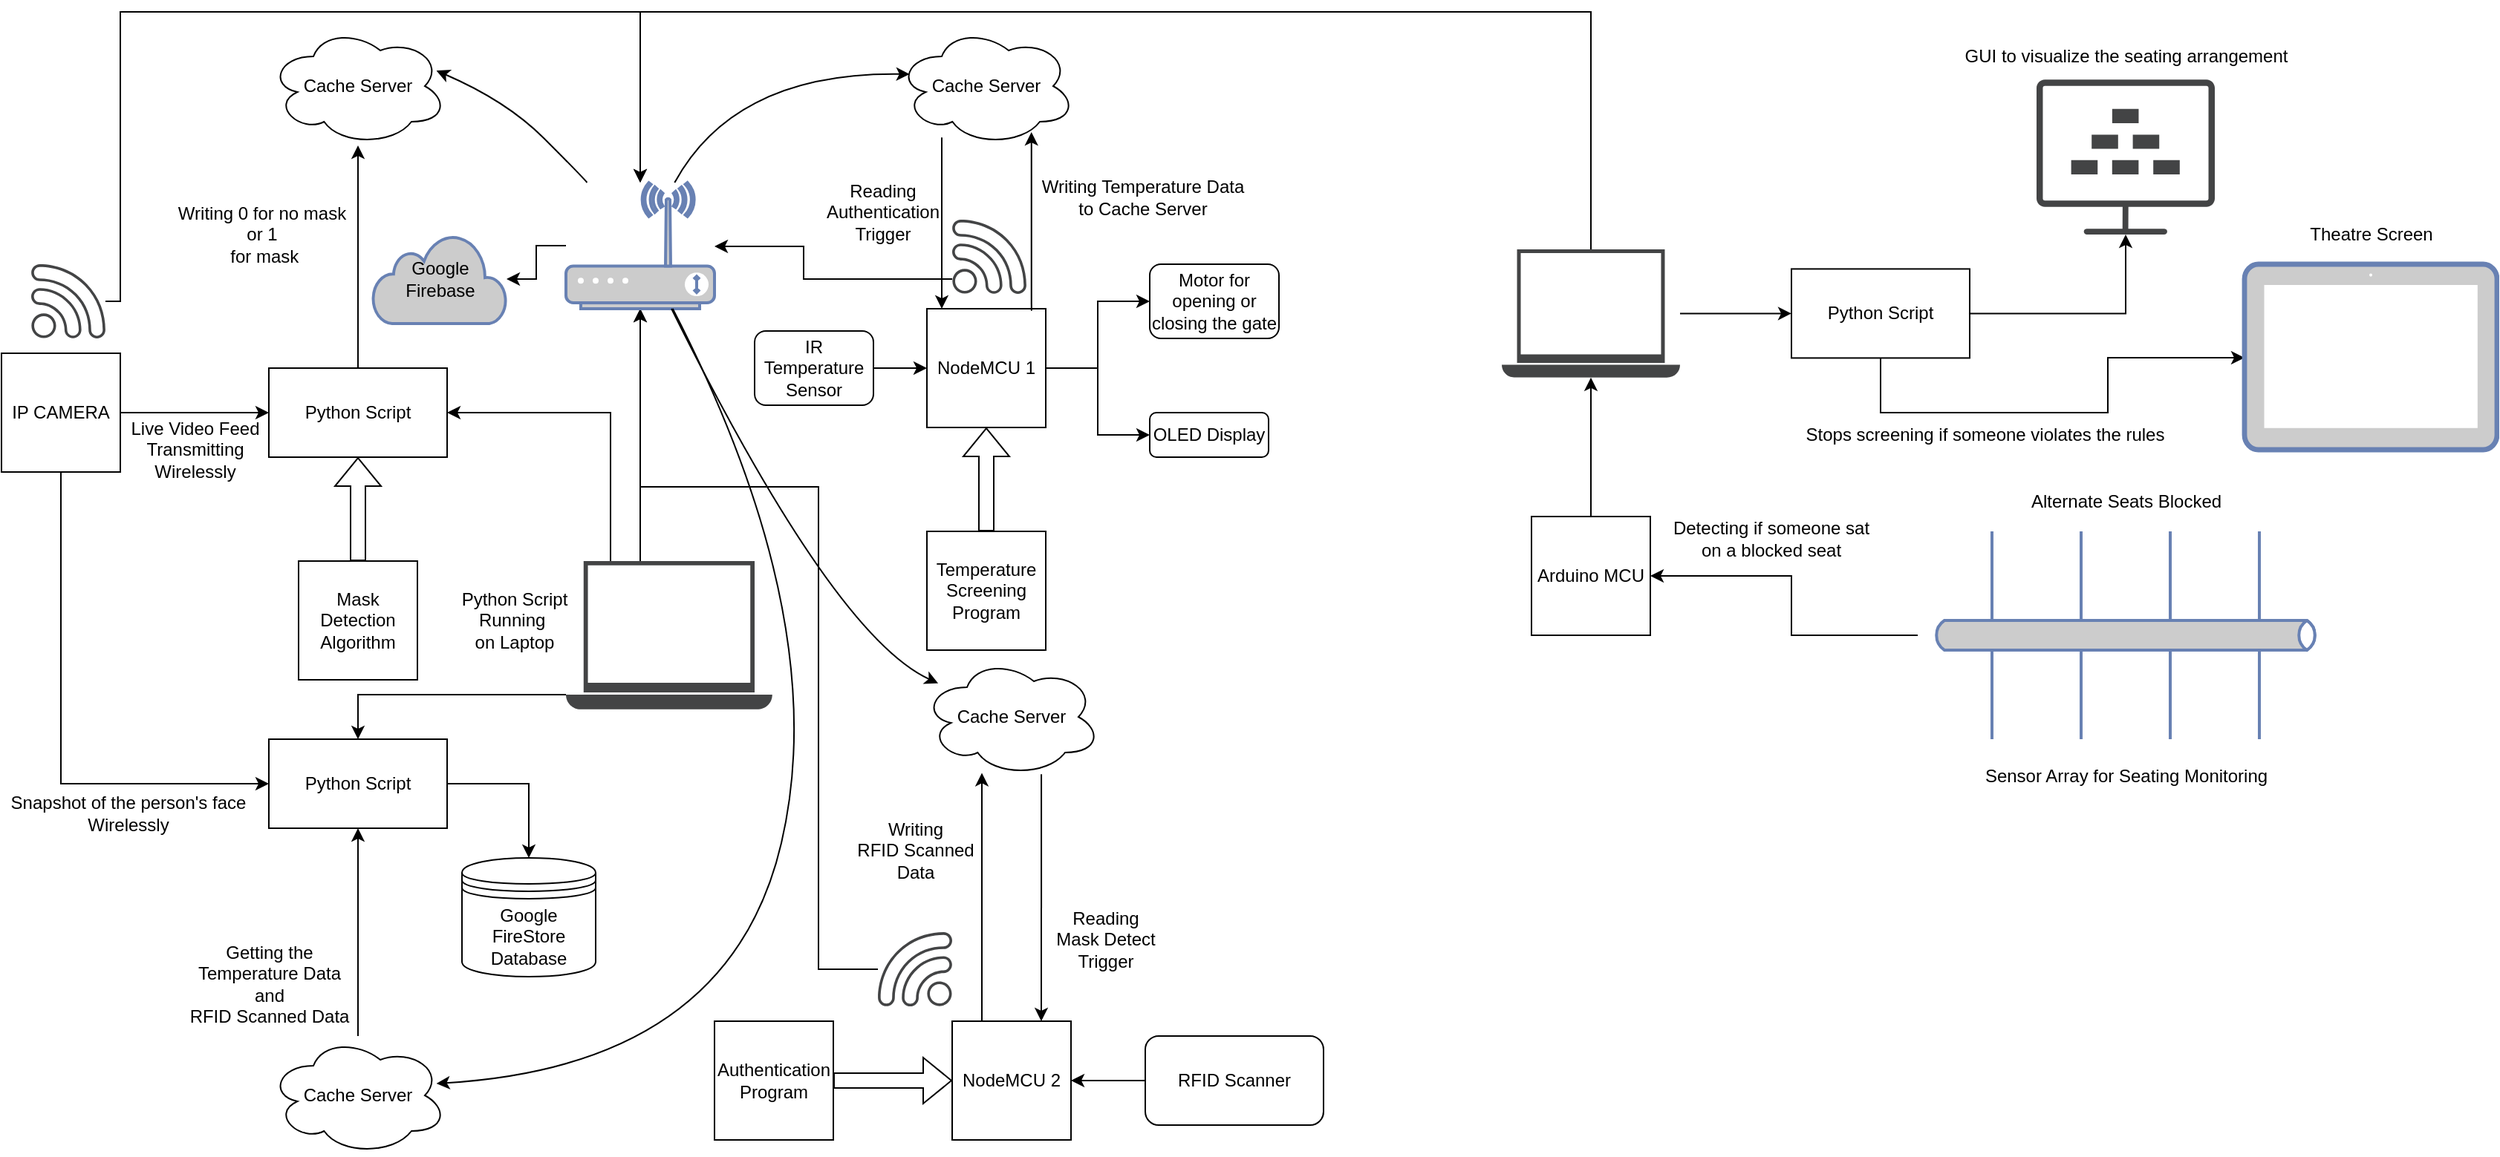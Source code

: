 <mxfile version="16.5.1" type="device"><diagram id="CpAyIHA6KAIkE8Q_NrJ9" name="Page-1"><mxGraphModel dx="1038" dy="649" grid="1" gridSize="10" guides="1" tooltips="1" connect="1" arrows="1" fold="1" page="1" pageScale="1" pageWidth="827" pageHeight="1169" math="0" shadow="0"><root><mxCell id="0"/><mxCell id="1" parent="0"/><mxCell id="TRuX4xSO2nT2uDg2p1Pd-6" value="" style="edgeStyle=orthogonalEdgeStyle;rounded=0;orthogonalLoop=1;jettySize=auto;html=1;" parent="1" source="TRuX4xSO2nT2uDg2p1Pd-1" target="TRuX4xSO2nT2uDg2p1Pd-2" edge="1"><mxGeometry relative="1" as="geometry"/></mxCell><mxCell id="TRuX4xSO2nT2uDg2p1Pd-36" style="edgeStyle=orthogonalEdgeStyle;rounded=0;orthogonalLoop=1;jettySize=auto;html=1;entryX=0;entryY=0.5;entryDx=0;entryDy=0;" parent="1" source="TRuX4xSO2nT2uDg2p1Pd-1" target="TRuX4xSO2nT2uDg2p1Pd-35" edge="1"><mxGeometry relative="1" as="geometry"><mxPoint x="90" y="530" as="targetPoint"/><Array as="points"><mxPoint x="90" y="530"/></Array></mxGeometry></mxCell><mxCell id="TRuX4xSO2nT2uDg2p1Pd-1" value="IP CAMERA" style="whiteSpace=wrap;html=1;aspect=fixed;" parent="1" vertex="1"><mxGeometry x="50" y="240" width="80" height="80" as="geometry"/></mxCell><mxCell id="TRuX4xSO2nT2uDg2p1Pd-5" value="" style="edgeStyle=orthogonalEdgeStyle;rounded=0;orthogonalLoop=1;jettySize=auto;html=1;" parent="1" source="TRuX4xSO2nT2uDg2p1Pd-2" target="TRuX4xSO2nT2uDg2p1Pd-3" edge="1"><mxGeometry relative="1" as="geometry"/></mxCell><mxCell id="TRuX4xSO2nT2uDg2p1Pd-2" value="Python Script" style="rounded=0;whiteSpace=wrap;html=1;" parent="1" vertex="1"><mxGeometry x="230" y="250" width="120" height="60" as="geometry"/></mxCell><mxCell id="TRuX4xSO2nT2uDg2p1Pd-3" value="Cache Server" style="ellipse;shape=cloud;whiteSpace=wrap;html=1;" parent="1" vertex="1"><mxGeometry x="230" y="20" width="120" height="80" as="geometry"/></mxCell><mxCell id="TRuX4xSO2nT2uDg2p1Pd-7" value="Mask Detection Algorithm" style="whiteSpace=wrap;html=1;aspect=fixed;" parent="1" vertex="1"><mxGeometry x="250" y="380" width="80" height="80" as="geometry"/></mxCell><mxCell id="TRuX4xSO2nT2uDg2p1Pd-8" value="" style="shape=flexArrow;endArrow=classic;html=1;rounded=0;exitX=0.5;exitY=0;exitDx=0;exitDy=0;entryX=0.5;entryY=1;entryDx=0;entryDy=0;" parent="1" source="TRuX4xSO2nT2uDg2p1Pd-7" target="TRuX4xSO2nT2uDg2p1Pd-2" edge="1"><mxGeometry width="50" height="50" relative="1" as="geometry"><mxPoint x="260" y="370" as="sourcePoint"/><mxPoint x="290" y="320" as="targetPoint"/></mxGeometry></mxCell><mxCell id="TRuX4xSO2nT2uDg2p1Pd-15" value="" style="edgeStyle=orthogonalEdgeStyle;rounded=0;orthogonalLoop=1;jettySize=auto;html=1;" parent="1" source="TRuX4xSO2nT2uDg2p1Pd-9" target="TRuX4xSO2nT2uDg2p1Pd-13" edge="1"><mxGeometry relative="1" as="geometry"/></mxCell><mxCell id="TRuX4xSO2nT2uDg2p1Pd-23" style="edgeStyle=orthogonalEdgeStyle;rounded=0;orthogonalLoop=1;jettySize=auto;html=1;entryX=0;entryY=0.5;entryDx=0;entryDy=0;" parent="1" source="TRuX4xSO2nT2uDg2p1Pd-9" target="TRuX4xSO2nT2uDg2p1Pd-22" edge="1"><mxGeometry relative="1" as="geometry"/></mxCell><mxCell id="TRuX4xSO2nT2uDg2p1Pd-9" value="NodeMCU 1" style="whiteSpace=wrap;html=1;aspect=fixed;" parent="1" vertex="1"><mxGeometry x="673" y="210" width="80" height="80" as="geometry"/></mxCell><mxCell id="TRuX4xSO2nT2uDg2p1Pd-11" value="" style="edgeStyle=orthogonalEdgeStyle;rounded=0;orthogonalLoop=1;jettySize=auto;html=1;" parent="1" source="TRuX4xSO2nT2uDg2p1Pd-10" target="TRuX4xSO2nT2uDg2p1Pd-9" edge="1"><mxGeometry relative="1" as="geometry"><Array as="points"><mxPoint x="683" y="120"/><mxPoint x="683" y="120"/></Array></mxGeometry></mxCell><mxCell id="TRuX4xSO2nT2uDg2p1Pd-10" value="Cache Server" style="ellipse;shape=cloud;whiteSpace=wrap;html=1;" parent="1" vertex="1"><mxGeometry x="653" y="20" width="120" height="80" as="geometry"/></mxCell><mxCell id="TRuX4xSO2nT2uDg2p1Pd-13" value="Motor for opening or closing the gate" style="rounded=1;whiteSpace=wrap;html=1;" parent="1" vertex="1"><mxGeometry x="823" y="180" width="87" height="50" as="geometry"/></mxCell><mxCell id="TRuX4xSO2nT2uDg2p1Pd-32" value="" style="edgeStyle=orthogonalEdgeStyle;rounded=0;orthogonalLoop=1;jettySize=auto;html=1;" parent="1" source="TRuX4xSO2nT2uDg2p1Pd-17" target="TRuX4xSO2nT2uDg2p1Pd-9" edge="1"><mxGeometry relative="1" as="geometry"/></mxCell><mxCell id="TRuX4xSO2nT2uDg2p1Pd-17" value="IR Temperature Sensor" style="rounded=1;whiteSpace=wrap;html=1;" parent="1" vertex="1"><mxGeometry x="557" y="225" width="80" height="50" as="geometry"/></mxCell><mxCell id="TRuX4xSO2nT2uDg2p1Pd-22" value="OLED Display" style="rounded=1;whiteSpace=wrap;html=1;" parent="1" vertex="1"><mxGeometry x="823" y="280" width="80" height="30" as="geometry"/></mxCell><mxCell id="TRuX4xSO2nT2uDg2p1Pd-31" value="" style="edgeStyle=orthogonalEdgeStyle;rounded=0;orthogonalLoop=1;jettySize=auto;html=1;" parent="1" source="TRuX4xSO2nT2uDg2p1Pd-25" target="TRuX4xSO2nT2uDg2p1Pd-30" edge="1"><mxGeometry relative="1" as="geometry"><Array as="points"><mxPoint x="710" y="610"/><mxPoint x="710" y="610"/></Array></mxGeometry></mxCell><mxCell id="TRuX4xSO2nT2uDg2p1Pd-25" value="NodeMCU 2" style="whiteSpace=wrap;html=1;aspect=fixed;" parent="1" vertex="1"><mxGeometry x="690" y="690" width="80" height="80" as="geometry"/></mxCell><mxCell id="TRuX4xSO2nT2uDg2p1Pd-27" value="" style="edgeStyle=orthogonalEdgeStyle;rounded=0;orthogonalLoop=1;jettySize=auto;html=1;" parent="1" source="TRuX4xSO2nT2uDg2p1Pd-26" target="TRuX4xSO2nT2uDg2p1Pd-25" edge="1"><mxGeometry relative="1" as="geometry"/></mxCell><mxCell id="TRuX4xSO2nT2uDg2p1Pd-26" value="RFID Scanner" style="rounded=1;whiteSpace=wrap;html=1;" parent="1" vertex="1"><mxGeometry x="820" y="700" width="120" height="60" as="geometry"/></mxCell><mxCell id="TRuX4xSO2nT2uDg2p1Pd-28" value="" style="shape=flexArrow;endArrow=classic;html=1;rounded=0;entryX=0;entryY=0.5;entryDx=0;entryDy=0;exitX=1;exitY=0.5;exitDx=0;exitDy=0;" parent="1" source="TRuX4xSO2nT2uDg2p1Pd-29" target="TRuX4xSO2nT2uDg2p1Pd-25" edge="1"><mxGeometry width="50" height="50" relative="1" as="geometry"><mxPoint x="490" y="740" as="sourcePoint"/><mxPoint x="510" y="700" as="targetPoint"/></mxGeometry></mxCell><mxCell id="TRuX4xSO2nT2uDg2p1Pd-29" value="Authentication Program" style="whiteSpace=wrap;html=1;aspect=fixed;" parent="1" vertex="1"><mxGeometry x="530" y="690" width="80" height="80" as="geometry"/></mxCell><mxCell id="TRuX4xSO2nT2uDg2p1Pd-30" value="Cache Server" style="ellipse;shape=cloud;whiteSpace=wrap;html=1;" parent="1" vertex="1"><mxGeometry x="670" y="445" width="120" height="80" as="geometry"/></mxCell><mxCell id="TRuX4xSO2nT2uDg2p1Pd-33" value="Temperature Screening Program" style="whiteSpace=wrap;html=1;aspect=fixed;" parent="1" vertex="1"><mxGeometry x="673" y="360" width="80" height="80" as="geometry"/></mxCell><mxCell id="TRuX4xSO2nT2uDg2p1Pd-34" value="" style="shape=flexArrow;endArrow=classic;html=1;rounded=0;exitX=0.5;exitY=0;exitDx=0;exitDy=0;entryX=0.5;entryY=1;entryDx=0;entryDy=0;" parent="1" source="TRuX4xSO2nT2uDg2p1Pd-33" target="TRuX4xSO2nT2uDg2p1Pd-9" edge="1"><mxGeometry width="50" height="50" relative="1" as="geometry"><mxPoint x="693" y="300" as="sourcePoint"/><mxPoint x="743" y="250" as="targetPoint"/></mxGeometry></mxCell><mxCell id="TRuX4xSO2nT2uDg2p1Pd-38" value="" style="edgeStyle=orthogonalEdgeStyle;rounded=0;orthogonalLoop=1;jettySize=auto;html=1;" parent="1" source="TRuX4xSO2nT2uDg2p1Pd-35" target="TRuX4xSO2nT2uDg2p1Pd-37" edge="1"><mxGeometry relative="1" as="geometry"/></mxCell><mxCell id="TRuX4xSO2nT2uDg2p1Pd-35" value="Python Script" style="rounded=0;whiteSpace=wrap;html=1;" parent="1" vertex="1"><mxGeometry x="230" y="500" width="120" height="60" as="geometry"/></mxCell><mxCell id="TRuX4xSO2nT2uDg2p1Pd-37" value="Google FireStore&lt;br&gt;Database" style="shape=datastore;whiteSpace=wrap;html=1;" parent="1" vertex="1"><mxGeometry x="360" y="580" width="90" height="80" as="geometry"/></mxCell><mxCell id="TRuX4xSO2nT2uDg2p1Pd-43" value="" style="edgeStyle=orthogonalEdgeStyle;rounded=0;orthogonalLoop=1;jettySize=auto;html=1;" parent="1" source="TRuX4xSO2nT2uDg2p1Pd-41" target="TRuX4xSO2nT2uDg2p1Pd-35" edge="1"><mxGeometry relative="1" as="geometry"/></mxCell><mxCell id="TRuX4xSO2nT2uDg2p1Pd-41" value="Cache Server" style="ellipse;shape=cloud;whiteSpace=wrap;html=1;" parent="1" vertex="1"><mxGeometry x="230" y="700" width="120" height="80" as="geometry"/></mxCell><mxCell id="TRuX4xSO2nT2uDg2p1Pd-42" value="" style="endArrow=classic;html=1;rounded=0;entryX=0.753;entryY=0.888;entryDx=0;entryDy=0;entryPerimeter=0;exitX=0.88;exitY=0.017;exitDx=0;exitDy=0;exitPerimeter=0;" parent="1" source="TRuX4xSO2nT2uDg2p1Pd-9" target="TRuX4xSO2nT2uDg2p1Pd-10" edge="1"><mxGeometry width="50" height="50" relative="1" as="geometry"><mxPoint x="723" y="160" as="sourcePoint"/><mxPoint x="773" y="110" as="targetPoint"/></mxGeometry></mxCell><mxCell id="TRuX4xSO2nT2uDg2p1Pd-44" value="Snapshot of the person's face&lt;br&gt;Wirelessly" style="text;html=1;align=center;verticalAlign=middle;resizable=0;points=[];autosize=1;strokeColor=none;fillColor=none;" parent="1" vertex="1"><mxGeometry x="50" y="535" width="170" height="30" as="geometry"/></mxCell><mxCell id="TRuX4xSO2nT2uDg2p1Pd-45" value="Live Video Feed&lt;br&gt;Transmitting &lt;br&gt;Wirelessly" style="text;html=1;align=center;verticalAlign=middle;resizable=0;points=[];autosize=1;strokeColor=none;fillColor=none;" parent="1" vertex="1"><mxGeometry x="130" y="280" width="100" height="50" as="geometry"/></mxCell><mxCell id="TRuX4xSO2nT2uDg2p1Pd-46" value="Getting the&lt;br&gt;Temperature Data &lt;br&gt;and &lt;br&gt;RFID Scanned Data" style="text;html=1;align=center;verticalAlign=middle;resizable=0;points=[];autosize=1;strokeColor=none;fillColor=none;rotation=0;" parent="1" vertex="1"><mxGeometry x="170" y="635" width="120" height="60" as="geometry"/></mxCell><mxCell id="TRuX4xSO2nT2uDg2p1Pd-47" value="Writing Temperature Data &lt;br&gt;to Cache Server" style="text;html=1;align=center;verticalAlign=middle;resizable=0;points=[];autosize=1;strokeColor=none;fillColor=none;" parent="1" vertex="1"><mxGeometry x="743" y="120" width="150" height="30" as="geometry"/></mxCell><mxCell id="TRuX4xSO2nT2uDg2p1Pd-48" value="Reading &lt;br&gt;Authentication&lt;br&gt;Trigger" style="text;html=1;align=center;verticalAlign=middle;resizable=0;points=[];autosize=1;strokeColor=none;fillColor=none;" parent="1" vertex="1"><mxGeometry x="598" y="120" width="90" height="50" as="geometry"/></mxCell><mxCell id="TRuX4xSO2nT2uDg2p1Pd-49" value="Writing 0 for no mask &lt;br&gt;or 1&lt;br&gt;&amp;nbsp;for mask" style="text;html=1;align=center;verticalAlign=middle;resizable=0;points=[];autosize=1;strokeColor=none;fillColor=none;" parent="1" vertex="1"><mxGeometry x="160" y="135" width="130" height="50" as="geometry"/></mxCell><mxCell id="TRuX4xSO2nT2uDg2p1Pd-51" value="" style="endArrow=classic;html=1;rounded=0;entryX=0.75;entryY=0;entryDx=0;entryDy=0;exitX=0.667;exitY=0.983;exitDx=0;exitDy=0;exitPerimeter=0;" parent="1" source="TRuX4xSO2nT2uDg2p1Pd-30" target="TRuX4xSO2nT2uDg2p1Pd-25" edge="1"><mxGeometry width="50" height="50" relative="1" as="geometry"><mxPoint x="490" y="550" as="sourcePoint"/><mxPoint x="540" y="500" as="targetPoint"/></mxGeometry></mxCell><mxCell id="TRuX4xSO2nT2uDg2p1Pd-58" style="edgeStyle=orthogonalEdgeStyle;rounded=0;orthogonalLoop=1;jettySize=auto;html=1;" parent="1" source="TRuX4xSO2nT2uDg2p1Pd-53" target="TRuX4xSO2nT2uDg2p1Pd-57" edge="1"><mxGeometry relative="1" as="geometry"><Array as="points"><mxPoint x="130" y="205"/><mxPoint x="130" y="10"/><mxPoint x="480" y="10"/></Array></mxGeometry></mxCell><mxCell id="TRuX4xSO2nT2uDg2p1Pd-53" value="" style="sketch=0;pointerEvents=1;shadow=0;dashed=0;html=1;strokeColor=none;fillColor=#434445;aspect=fixed;labelPosition=center;verticalLabelPosition=bottom;verticalAlign=top;align=center;outlineConnect=0;shape=mxgraph.vvd.wi_fi;" parent="1" vertex="1"><mxGeometry x="70" y="180" width="50" height="50" as="geometry"/></mxCell><mxCell id="TRuX4xSO2nT2uDg2p1Pd-60" style="edgeStyle=orthogonalEdgeStyle;rounded=0;orthogonalLoop=1;jettySize=auto;html=1;" parent="1" source="TRuX4xSO2nT2uDg2p1Pd-54" target="TRuX4xSO2nT2uDg2p1Pd-57" edge="1"><mxGeometry relative="1" as="geometry"><Array as="points"><mxPoint x="590" y="190"/><mxPoint x="590" y="168"/></Array></mxGeometry></mxCell><mxCell id="TRuX4xSO2nT2uDg2p1Pd-54" value="" style="sketch=0;pointerEvents=1;shadow=0;dashed=0;html=1;strokeColor=none;fillColor=#434445;aspect=fixed;labelPosition=center;verticalLabelPosition=bottom;verticalAlign=top;align=center;outlineConnect=0;shape=mxgraph.vvd.wi_fi;" parent="1" vertex="1"><mxGeometry x="690" y="150" width="50" height="50" as="geometry"/></mxCell><mxCell id="TRuX4xSO2nT2uDg2p1Pd-66" style="edgeStyle=orthogonalEdgeStyle;rounded=0;orthogonalLoop=1;jettySize=auto;html=1;" parent="1" source="TRuX4xSO2nT2uDg2p1Pd-55" target="TRuX4xSO2nT2uDg2p1Pd-57" edge="1"><mxGeometry relative="1" as="geometry"><Array as="points"><mxPoint x="600" y="655"/><mxPoint x="600" y="330"/><mxPoint x="480" y="330"/></Array></mxGeometry></mxCell><mxCell id="TRuX4xSO2nT2uDg2p1Pd-55" value="" style="sketch=0;pointerEvents=1;shadow=0;dashed=0;html=1;strokeColor=none;fillColor=#434445;aspect=fixed;labelPosition=center;verticalLabelPosition=bottom;verticalAlign=top;align=center;outlineConnect=0;shape=mxgraph.vvd.wi_fi;direction=north;" parent="1" vertex="1"><mxGeometry x="640" y="630" width="50" height="50" as="geometry"/></mxCell><mxCell id="TRuX4xSO2nT2uDg2p1Pd-59" value="" style="edgeStyle=orthogonalEdgeStyle;rounded=0;orthogonalLoop=1;jettySize=auto;html=1;" parent="1" source="TRuX4xSO2nT2uDg2p1Pd-56" target="TRuX4xSO2nT2uDg2p1Pd-57" edge="1"><mxGeometry relative="1" as="geometry"><Array as="points"><mxPoint x="480" y="340"/><mxPoint x="480" y="340"/></Array></mxGeometry></mxCell><mxCell id="TRuX4xSO2nT2uDg2p1Pd-73" style="edgeStyle=orthogonalEdgeStyle;rounded=0;orthogonalLoop=1;jettySize=auto;html=1;entryX=1;entryY=0.5;entryDx=0;entryDy=0;" parent="1" source="TRuX4xSO2nT2uDg2p1Pd-56" target="TRuX4xSO2nT2uDg2p1Pd-2" edge="1"><mxGeometry relative="1" as="geometry"><Array as="points"><mxPoint x="460" y="430"/><mxPoint x="460" y="280"/></Array></mxGeometry></mxCell><mxCell id="TRuX4xSO2nT2uDg2p1Pd-74" style="edgeStyle=orthogonalEdgeStyle;rounded=0;orthogonalLoop=1;jettySize=auto;html=1;" parent="1" source="TRuX4xSO2nT2uDg2p1Pd-56" target="TRuX4xSO2nT2uDg2p1Pd-35" edge="1"><mxGeometry relative="1" as="geometry"><Array as="points"><mxPoint x="290" y="470"/></Array></mxGeometry></mxCell><mxCell id="TRuX4xSO2nT2uDg2p1Pd-56" value="" style="sketch=0;pointerEvents=1;shadow=0;dashed=0;html=1;strokeColor=none;fillColor=#434445;aspect=fixed;labelPosition=center;verticalLabelPosition=bottom;verticalAlign=top;align=center;outlineConnect=0;shape=mxgraph.vvd.laptop;" parent="1" vertex="1"><mxGeometry x="430" y="380" width="138.89" height="100" as="geometry"/></mxCell><mxCell id="TRuX4xSO2nT2uDg2p1Pd-115" style="edgeStyle=orthogonalEdgeStyle;rounded=0;orthogonalLoop=1;jettySize=auto;html=1;fontColor=#000000;" parent="1" source="TRuX4xSO2nT2uDg2p1Pd-57" target="TRuX4xSO2nT2uDg2p1Pd-75" edge="1"><mxGeometry relative="1" as="geometry"/></mxCell><mxCell id="TRuX4xSO2nT2uDg2p1Pd-57" value="" style="fontColor=#0066CC;verticalAlign=top;verticalLabelPosition=bottom;labelPosition=center;align=center;html=1;outlineConnect=0;fillColor=#CCCCCC;strokeColor=#6881B3;gradientColor=none;gradientDirection=north;strokeWidth=2;shape=mxgraph.networks.wireless_modem;" parent="1" vertex="1"><mxGeometry x="430" y="125" width="100" height="85" as="geometry"/></mxCell><mxCell id="TRuX4xSO2nT2uDg2p1Pd-75" value="&lt;font color=&quot;#000000&quot;&gt;Google&lt;br&gt;Firebase&lt;br&gt;&lt;/font&gt;" style="html=1;outlineConnect=0;fillColor=#CCCCCC;strokeColor=#6881B3;gradientColor=none;gradientDirection=north;strokeWidth=2;shape=mxgraph.networks.cloud;fontColor=#ffffff;" parent="1" vertex="1"><mxGeometry x="300" y="160" width="90" height="60" as="geometry"/></mxCell><mxCell id="TRuX4xSO2nT2uDg2p1Pd-79" value="Python Script&lt;br&gt;Running&amp;nbsp;&lt;br&gt;on Laptop" style="text;html=1;align=center;verticalAlign=middle;resizable=0;points=[];autosize=1;strokeColor=none;fillColor=none;fontColor=#000000;" parent="1" vertex="1"><mxGeometry x="350" y="395" width="90" height="50" as="geometry"/></mxCell><mxCell id="TRuX4xSO2nT2uDg2p1Pd-81" value="Reading &lt;br&gt;Mask Detect &lt;br&gt;Trigger" style="text;html=1;align=center;verticalAlign=middle;resizable=0;points=[];autosize=1;strokeColor=none;fillColor=none;fontColor=#000000;" parent="1" vertex="1"><mxGeometry x="753" y="610" width="80" height="50" as="geometry"/></mxCell><mxCell id="TRuX4xSO2nT2uDg2p1Pd-82" value="Writing &lt;br&gt;RFID Scanned &lt;br&gt;Data" style="text;html=1;align=center;verticalAlign=middle;resizable=0;points=[];autosize=1;strokeColor=none;fillColor=none;fontColor=#000000;" parent="1" vertex="1"><mxGeometry x="620" y="550" width="90" height="50" as="geometry"/></mxCell><mxCell id="TRuX4xSO2nT2uDg2p1Pd-99" value="" style="edgeStyle=orthogonalEdgeStyle;rounded=0;orthogonalLoop=1;jettySize=auto;html=1;fontColor=#000000;" parent="1" source="TRuX4xSO2nT2uDg2p1Pd-83" target="TRuX4xSO2nT2uDg2p1Pd-98" edge="1"><mxGeometry relative="1" as="geometry"/></mxCell><mxCell id="TRuX4xSO2nT2uDg2p1Pd-83" value="Arduino MCU" style="whiteSpace=wrap;html=1;aspect=fixed;" parent="1" vertex="1"><mxGeometry x="1080" y="350" width="80" height="80" as="geometry"/></mxCell><mxCell id="TRuX4xSO2nT2uDg2p1Pd-97" style="edgeStyle=orthogonalEdgeStyle;rounded=0;orthogonalLoop=1;jettySize=auto;html=1;entryX=1;entryY=0.5;entryDx=0;entryDy=0;fontColor=#000000;" parent="1" target="TRuX4xSO2nT2uDg2p1Pd-83" edge="1"><mxGeometry relative="1" as="geometry"><mxPoint x="1340" y="430" as="sourcePoint"/><Array as="points"><mxPoint x="1255" y="430"/><mxPoint x="1255" y="390"/></Array></mxGeometry></mxCell><mxCell id="TRuX4xSO2nT2uDg2p1Pd-84" value="" style="html=1;fillColor=#CCCCCC;strokeColor=#6881B3;gradientColor=none;gradientDirection=north;strokeWidth=2;shape=mxgraph.networks.bus;gradientColor=none;gradientDirection=north;fontColor=#ffffff;perimeter=backbonePerimeter;backboneSize=20;" parent="1" vertex="1"><mxGeometry x="1350" y="420" width="260" height="20" as="geometry"/></mxCell><mxCell id="TRuX4xSO2nT2uDg2p1Pd-85" value="" style="strokeColor=#6881B3;edgeStyle=none;rounded=0;endArrow=none;html=1;strokeWidth=2;fontColor=#000000;" parent="1" target="TRuX4xSO2nT2uDg2p1Pd-84" edge="1"><mxGeometry relative="1" as="geometry"><mxPoint x="1390" y="360" as="sourcePoint"/></mxGeometry></mxCell><mxCell id="TRuX4xSO2nT2uDg2p1Pd-86" value="" style="strokeColor=#6881B3;edgeStyle=none;rounded=0;endArrow=none;html=1;strokeWidth=2;fontColor=#000000;" parent="1" target="TRuX4xSO2nT2uDg2p1Pd-84" edge="1"><mxGeometry relative="1" as="geometry"><mxPoint x="1450" y="360" as="sourcePoint"/></mxGeometry></mxCell><mxCell id="TRuX4xSO2nT2uDg2p1Pd-87" value="" style="strokeColor=#6881B3;edgeStyle=none;rounded=0;endArrow=none;html=1;strokeWidth=2;fontColor=#000000;" parent="1" target="TRuX4xSO2nT2uDg2p1Pd-84" edge="1"><mxGeometry relative="1" as="geometry"><mxPoint x="1510" y="360" as="sourcePoint"/></mxGeometry></mxCell><mxCell id="TRuX4xSO2nT2uDg2p1Pd-88" value="" style="strokeColor=#6881B3;edgeStyle=none;rounded=0;endArrow=none;html=1;strokeWidth=2;fontColor=#000000;" parent="1" target="TRuX4xSO2nT2uDg2p1Pd-84" edge="1"><mxGeometry relative="1" as="geometry"><mxPoint x="1570" y="360" as="sourcePoint"/></mxGeometry></mxCell><mxCell id="TRuX4xSO2nT2uDg2p1Pd-89" value="" style="strokeColor=#6881B3;edgeStyle=none;rounded=0;endArrow=none;html=1;strokeWidth=2;fontColor=#000000;" parent="1" target="TRuX4xSO2nT2uDg2p1Pd-84" edge="1"><mxGeometry relative="1" as="geometry"><mxPoint x="1390" y="500" as="sourcePoint"/></mxGeometry></mxCell><mxCell id="TRuX4xSO2nT2uDg2p1Pd-90" value="" style="strokeColor=#6881B3;edgeStyle=none;rounded=0;endArrow=none;html=1;strokeWidth=2;fontColor=#000000;" parent="1" target="TRuX4xSO2nT2uDg2p1Pd-84" edge="1"><mxGeometry relative="1" as="geometry"><mxPoint x="1450" y="500" as="sourcePoint"/></mxGeometry></mxCell><mxCell id="TRuX4xSO2nT2uDg2p1Pd-91" value="" style="strokeColor=#6881B3;edgeStyle=none;rounded=0;endArrow=none;html=1;strokeWidth=2;fontColor=#000000;" parent="1" target="TRuX4xSO2nT2uDg2p1Pd-84" edge="1"><mxGeometry relative="1" as="geometry"><mxPoint x="1510" y="500" as="sourcePoint"/></mxGeometry></mxCell><mxCell id="TRuX4xSO2nT2uDg2p1Pd-92" value="" style="strokeColor=#6881B3;edgeStyle=none;rounded=0;endArrow=none;html=1;strokeWidth=2;fontColor=#000000;" parent="1" target="TRuX4xSO2nT2uDg2p1Pd-84" edge="1"><mxGeometry relative="1" as="geometry"><mxPoint x="1570" y="500" as="sourcePoint"/></mxGeometry></mxCell><mxCell id="TRuX4xSO2nT2uDg2p1Pd-94" value="" style="sketch=0;pointerEvents=1;shadow=0;dashed=0;html=1;strokeColor=none;fillColor=#434445;aspect=fixed;labelPosition=center;verticalLabelPosition=bottom;verticalAlign=top;align=center;outlineConnect=0;shape=mxgraph.vvd.horizon;fontColor=#000000;" parent="1" vertex="1"><mxGeometry x="1420" y="55.6" width="120" height="104.4" as="geometry"/></mxCell><mxCell id="TRuX4xSO2nT2uDg2p1Pd-96" value="Sensor Array for Seating Monitoring" style="text;html=1;align=center;verticalAlign=middle;resizable=0;points=[];autosize=1;strokeColor=none;fillColor=none;fontColor=#000000;" parent="1" vertex="1"><mxGeometry x="1375" y="515" width="210" height="20" as="geometry"/></mxCell><mxCell id="TRuX4xSO2nT2uDg2p1Pd-101" value="" style="edgeStyle=orthogonalEdgeStyle;rounded=0;orthogonalLoop=1;jettySize=auto;html=1;fontColor=#000000;" parent="1" source="TRuX4xSO2nT2uDg2p1Pd-98" target="TRuX4xSO2nT2uDg2p1Pd-100" edge="1"><mxGeometry relative="1" as="geometry"/></mxCell><mxCell id="TRuX4xSO2nT2uDg2p1Pd-111" style="edgeStyle=orthogonalEdgeStyle;rounded=0;orthogonalLoop=1;jettySize=auto;html=1;fontColor=#000000;" parent="1" source="TRuX4xSO2nT2uDg2p1Pd-98" target="TRuX4xSO2nT2uDg2p1Pd-57" edge="1"><mxGeometry relative="1" as="geometry"><Array as="points"><mxPoint x="1120" y="10"/><mxPoint x="480" y="10"/></Array></mxGeometry></mxCell><mxCell id="TRuX4xSO2nT2uDg2p1Pd-98" value="" style="sketch=0;pointerEvents=1;shadow=0;dashed=0;html=1;strokeColor=none;fillColor=#434445;aspect=fixed;labelPosition=center;verticalLabelPosition=bottom;verticalAlign=top;align=center;outlineConnect=0;shape=mxgraph.vvd.laptop;fontColor=#000000;" parent="1" vertex="1"><mxGeometry x="1060" y="170" width="120" height="86.4" as="geometry"/></mxCell><mxCell id="TRuX4xSO2nT2uDg2p1Pd-102" style="edgeStyle=orthogonalEdgeStyle;rounded=0;orthogonalLoop=1;jettySize=auto;html=1;fontColor=#000000;" parent="1" source="TRuX4xSO2nT2uDg2p1Pd-100" target="TRuX4xSO2nT2uDg2p1Pd-94" edge="1"><mxGeometry relative="1" as="geometry"/></mxCell><mxCell id="TRuX4xSO2nT2uDg2p1Pd-114" style="edgeStyle=orthogonalEdgeStyle;rounded=0;orthogonalLoop=1;jettySize=auto;html=1;fontColor=#000000;" parent="1" source="TRuX4xSO2nT2uDg2p1Pd-100" target="TRuX4xSO2nT2uDg2p1Pd-112" edge="1"><mxGeometry relative="1" as="geometry"><Array as="points"><mxPoint x="1315" y="280"/><mxPoint x="1468" y="280"/><mxPoint x="1468" y="243"/></Array></mxGeometry></mxCell><mxCell id="TRuX4xSO2nT2uDg2p1Pd-100" value="Python Script" style="rounded=0;whiteSpace=wrap;html=1;" parent="1" vertex="1"><mxGeometry x="1255" y="183.2" width="120" height="60" as="geometry"/></mxCell><mxCell id="TRuX4xSO2nT2uDg2p1Pd-103" value="Alternate Seats Blocked" style="text;html=1;align=center;verticalAlign=middle;resizable=0;points=[];autosize=1;strokeColor=none;fillColor=none;fontColor=#000000;" parent="1" vertex="1"><mxGeometry x="1410" y="330" width="140" height="20" as="geometry"/></mxCell><mxCell id="TRuX4xSO2nT2uDg2p1Pd-104" value="Detecting if someone sat &lt;br&gt;on a blocked seat" style="text;html=1;align=center;verticalAlign=middle;resizable=0;points=[];autosize=1;strokeColor=none;fillColor=none;fontColor=#000000;" parent="1" vertex="1"><mxGeometry x="1166" y="350" width="150" height="30" as="geometry"/></mxCell><mxCell id="TRuX4xSO2nT2uDg2p1Pd-105" value="GUI to visualize the seating arrangement" style="text;html=1;align=center;verticalAlign=middle;resizable=0;points=[];autosize=1;strokeColor=none;fillColor=none;fontColor=#000000;" parent="1" vertex="1"><mxGeometry x="1365" y="30" width="230" height="20" as="geometry"/></mxCell><mxCell id="TRuX4xSO2nT2uDg2p1Pd-109" value="Theatre Screen" style="text;html=1;align=center;verticalAlign=middle;resizable=0;points=[];autosize=1;strokeColor=none;fillColor=none;fontColor=#000000;" parent="1" vertex="1"><mxGeometry x="1595" y="150" width="100" height="20" as="geometry"/></mxCell><mxCell id="TRuX4xSO2nT2uDg2p1Pd-110" value="Stops screening if someone violates the rules" style="text;html=1;align=center;verticalAlign=middle;resizable=0;points=[];autosize=1;strokeColor=none;fillColor=none;fontColor=#000000;" parent="1" vertex="1"><mxGeometry x="1255" y="285" width="260" height="20" as="geometry"/></mxCell><mxCell id="TRuX4xSO2nT2uDg2p1Pd-112" value="" style="fontColor=#0066CC;verticalAlign=top;verticalLabelPosition=bottom;labelPosition=center;align=center;html=1;outlineConnect=0;fillColor=#CCCCCC;strokeColor=#6881B3;gradientColor=none;gradientDirection=north;strokeWidth=2;shape=mxgraph.networks.tablet;" parent="1" vertex="1"><mxGeometry x="1560" y="180" width="170" height="125" as="geometry"/></mxCell><mxCell id="XKUfxp2FV2UK_phgW5AC-1" value="" style="curved=1;endArrow=classic;html=1;rounded=0;entryX=0.94;entryY=0.37;entryDx=0;entryDy=0;entryPerimeter=0;" parent="1" source="TRuX4xSO2nT2uDg2p1Pd-57" target="TRuX4xSO2nT2uDg2p1Pd-3" edge="1"><mxGeometry width="50" height="50" relative="1" as="geometry"><mxPoint x="390" y="120" as="sourcePoint"/><mxPoint x="440" y="70" as="targetPoint"/><Array as="points"><mxPoint x="440" y="120"/><mxPoint x="390" y="70"/></Array></mxGeometry></mxCell><mxCell id="XKUfxp2FV2UK_phgW5AC-2" value="" style="curved=1;endArrow=classic;html=1;rounded=0;entryX=0.07;entryY=0.4;entryDx=0;entryDy=0;entryPerimeter=0;" parent="1" source="TRuX4xSO2nT2uDg2p1Pd-57" target="TRuX4xSO2nT2uDg2p1Pd-10" edge="1"><mxGeometry width="50" height="50" relative="1" as="geometry"><mxPoint x="598.001" y="105.4" as="sourcePoint"/><mxPoint x="496.59" y="30.0" as="targetPoint"/><Array as="points"><mxPoint x="543.79" y="50.4"/></Array></mxGeometry></mxCell><mxCell id="XKUfxp2FV2UK_phgW5AC-3" value="" style="curved=1;endArrow=classic;html=1;rounded=0;entryX=0.94;entryY=0.4;entryDx=0;entryDy=0;entryPerimeter=0;" parent="1" source="TRuX4xSO2nT2uDg2p1Pd-57" target="TRuX4xSO2nT2uDg2p1Pd-41" edge="1"><mxGeometry width="50" height="50" relative="1" as="geometry"><mxPoint x="390" y="750" as="sourcePoint"/><mxPoint x="440" y="700" as="targetPoint"/><Array as="points"><mxPoint x="610" y="420"/><mxPoint x="540" y="720"/></Array></mxGeometry></mxCell><mxCell id="XKUfxp2FV2UK_phgW5AC-6" value="" style="curved=1;endArrow=classic;html=1;rounded=0;" parent="1" source="TRuX4xSO2nT2uDg2p1Pd-57" target="TRuX4xSO2nT2uDg2p1Pd-30" edge="1"><mxGeometry width="50" height="50" relative="1" as="geometry"><mxPoint x="540" y="560" as="sourcePoint"/><mxPoint x="590" y="510" as="targetPoint"/><Array as="points"><mxPoint x="610" y="430"/></Array></mxGeometry></mxCell></root></mxGraphModel></diagram></mxfile>